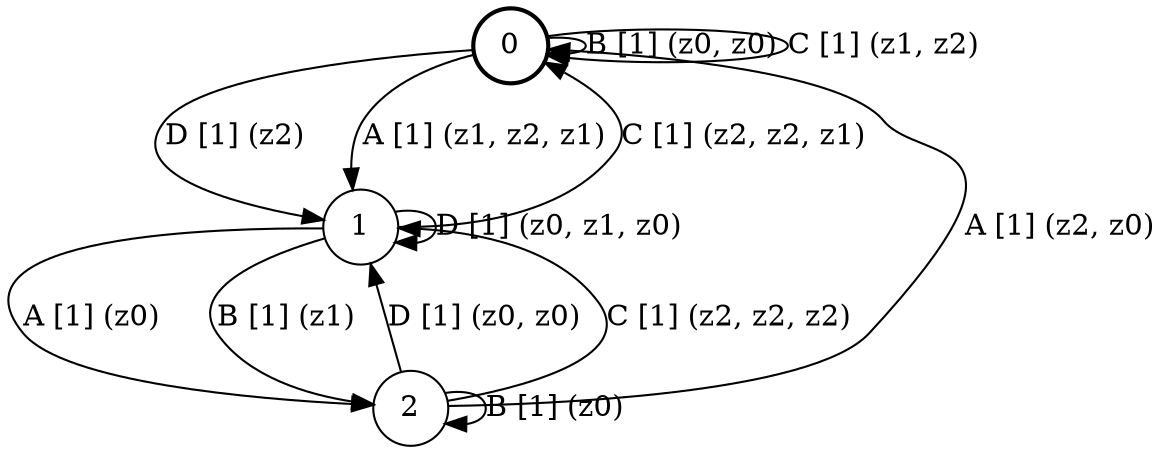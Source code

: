 # generated file, don't try to modify
# command: dot -Tpng <filename> > tree.png
digraph Automaton {
    node [shape = circle];
    0 [style = "bold"];
    0 -> 1 [label = "D [1] (z2) "];
    0 -> 1 [label = "A [1] (z1, z2, z1) "];
    0 -> 0 [label = "B [1] (z0, z0) "];
    0 -> 0 [label = "C [1] (z1, z2) "];
    1 -> 1 [label = "D [1] (z0, z1, z0) "];
    1 -> 2 [label = "A [1] (z0) "];
    1 -> 2 [label = "B [1] (z1) "];
    1 -> 0 [label = "C [1] (z2, z2, z1) "];
    2 -> 1 [label = "D [1] (z0, z0) "];
    2 -> 0 [label = "A [1] (z2, z0) "];
    2 -> 2 [label = "B [1] (z0) "];
    2 -> 1 [label = "C [1] (z2, z2, z2) "];
}
